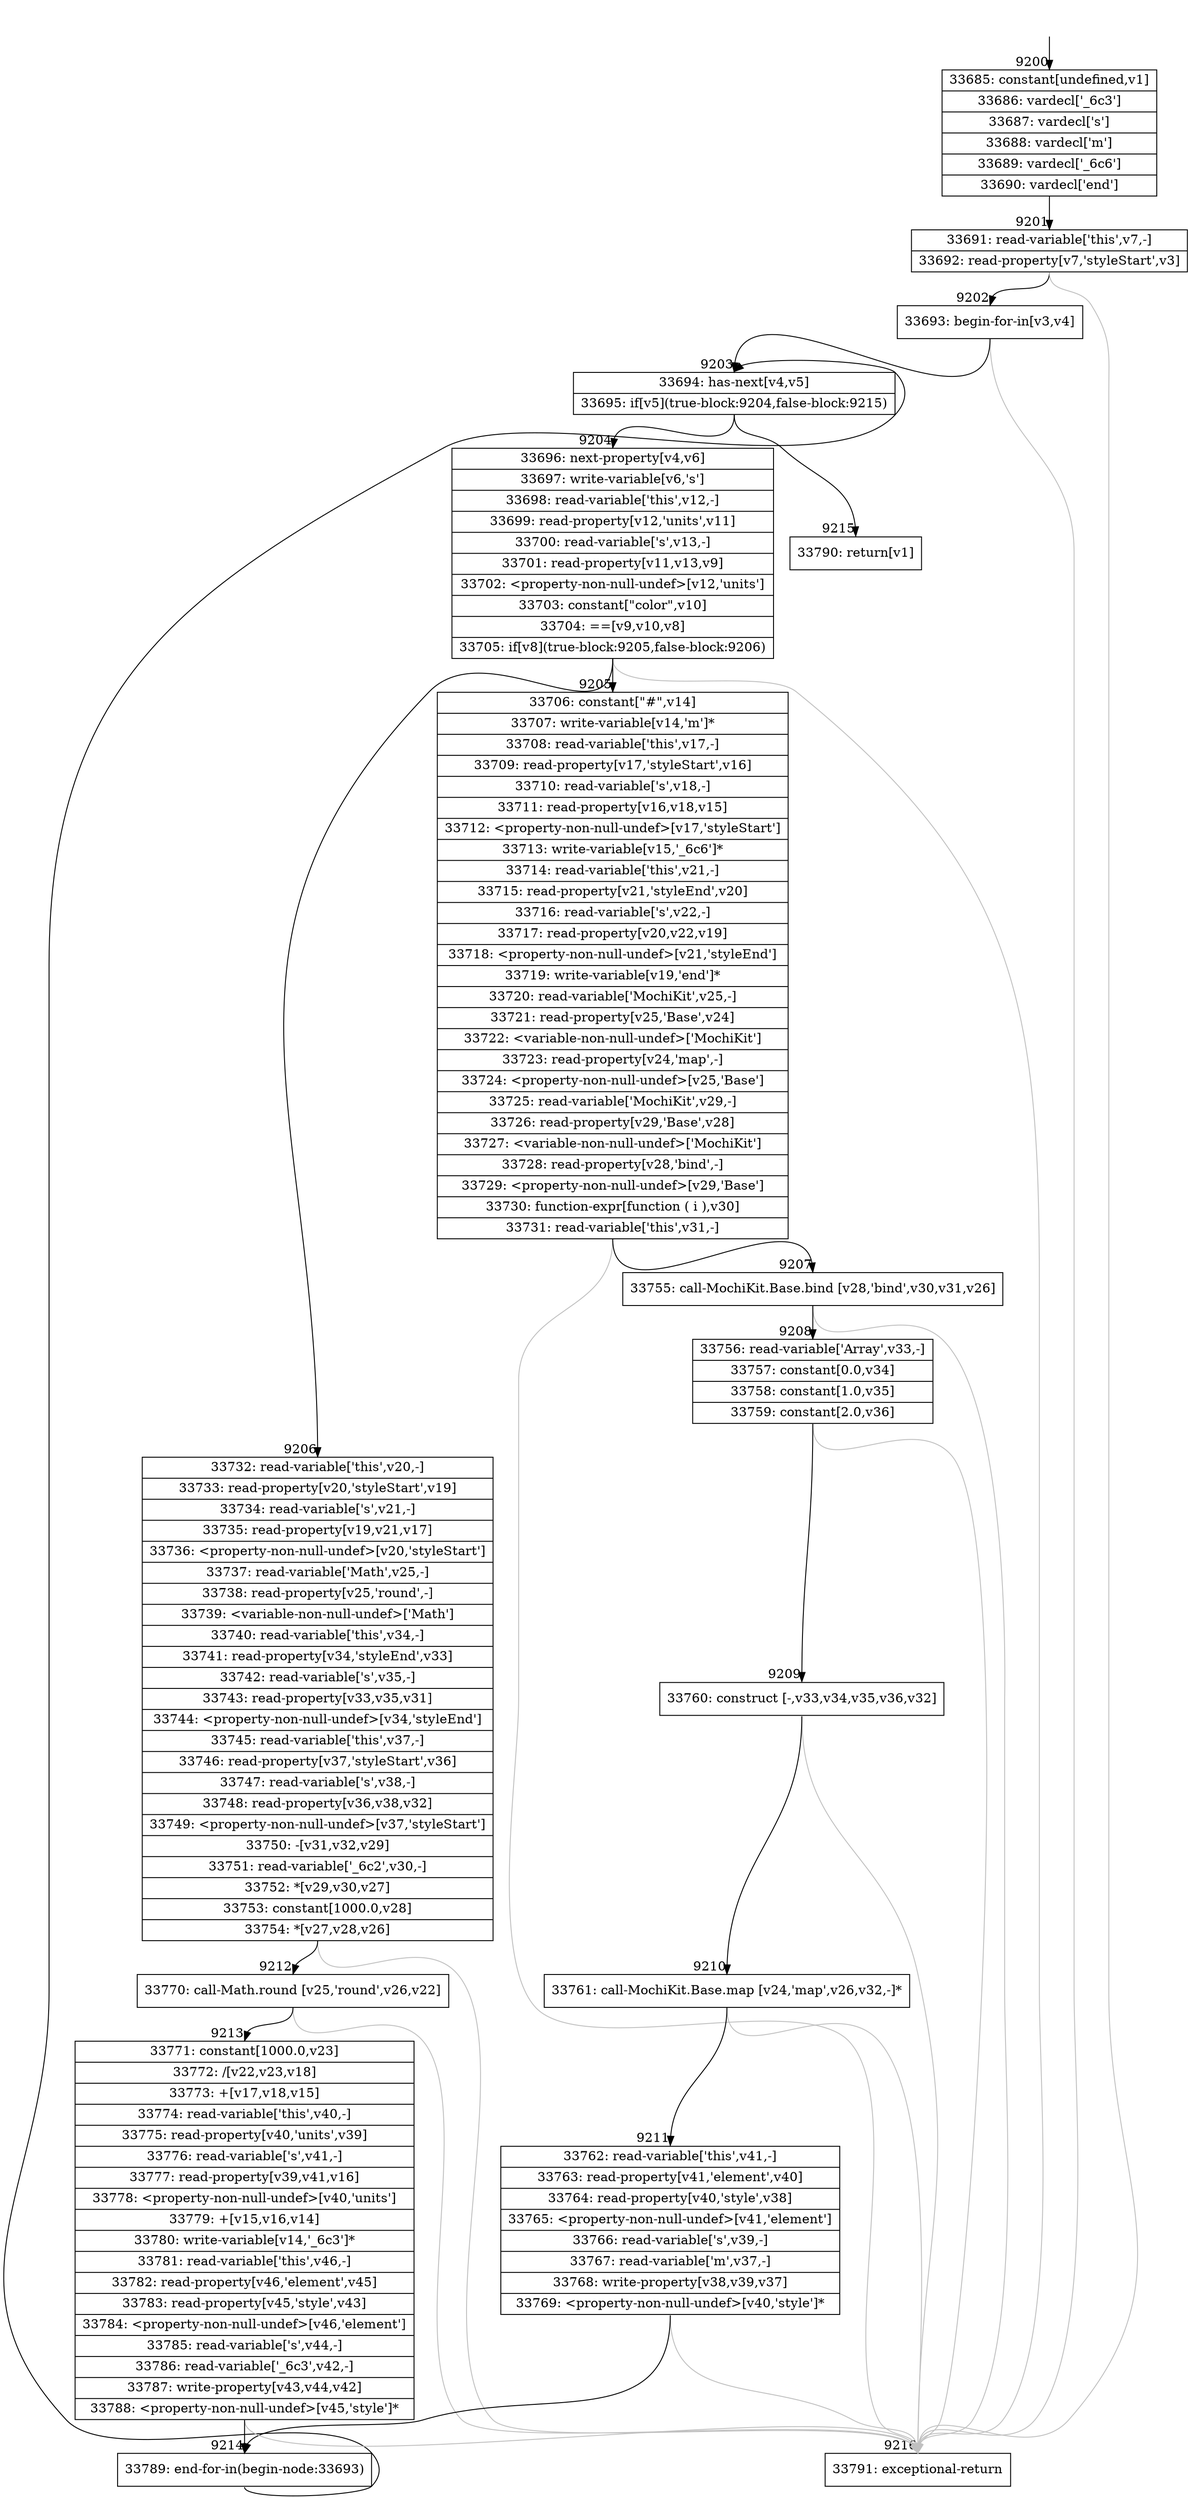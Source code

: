 digraph {
rankdir="TD"
BB_entry636[shape=none,label=""];
BB_entry636 -> BB9200 [tailport=s, headport=n, headlabel="    9200"]
BB9200 [shape=record label="{33685: constant[undefined,v1]|33686: vardecl['_6c3']|33687: vardecl['s']|33688: vardecl['m']|33689: vardecl['_6c6']|33690: vardecl['end']}" ] 
BB9200 -> BB9201 [tailport=s, headport=n, headlabel="      9201"]
BB9201 [shape=record label="{33691: read-variable['this',v7,-]|33692: read-property[v7,'styleStart',v3]}" ] 
BB9201 -> BB9202 [tailport=s, headport=n, headlabel="      9202"]
BB9201 -> BB9216 [tailport=s, headport=n, color=gray, headlabel="      9216"]
BB9202 [shape=record label="{33693: begin-for-in[v3,v4]}" ] 
BB9202 -> BB9203 [tailport=s, headport=n, headlabel="      9203"]
BB9202 -> BB9216 [tailport=s, headport=n, color=gray]
BB9203 [shape=record label="{33694: has-next[v4,v5]|33695: if[v5](true-block:9204,false-block:9215)}" ] 
BB9203 -> BB9204 [tailport=s, headport=n, headlabel="      9204"]
BB9203 -> BB9215 [tailport=s, headport=n, headlabel="      9215"]
BB9204 [shape=record label="{33696: next-property[v4,v6]|33697: write-variable[v6,'s']|33698: read-variable['this',v12,-]|33699: read-property[v12,'units',v11]|33700: read-variable['s',v13,-]|33701: read-property[v11,v13,v9]|33702: \<property-non-null-undef\>[v12,'units']|33703: constant[\"color\",v10]|33704: ==[v9,v10,v8]|33705: if[v8](true-block:9205,false-block:9206)}" ] 
BB9204 -> BB9205 [tailport=s, headport=n, headlabel="      9205"]
BB9204 -> BB9206 [tailport=s, headport=n, headlabel="      9206"]
BB9204 -> BB9216 [tailport=s, headport=n, color=gray]
BB9205 [shape=record label="{33706: constant[\"#\",v14]|33707: write-variable[v14,'m']*|33708: read-variable['this',v17,-]|33709: read-property[v17,'styleStart',v16]|33710: read-variable['s',v18,-]|33711: read-property[v16,v18,v15]|33712: \<property-non-null-undef\>[v17,'styleStart']|33713: write-variable[v15,'_6c6']*|33714: read-variable['this',v21,-]|33715: read-property[v21,'styleEnd',v20]|33716: read-variable['s',v22,-]|33717: read-property[v20,v22,v19]|33718: \<property-non-null-undef\>[v21,'styleEnd']|33719: write-variable[v19,'end']*|33720: read-variable['MochiKit',v25,-]|33721: read-property[v25,'Base',v24]|33722: \<variable-non-null-undef\>['MochiKit']|33723: read-property[v24,'map',-]|33724: \<property-non-null-undef\>[v25,'Base']|33725: read-variable['MochiKit',v29,-]|33726: read-property[v29,'Base',v28]|33727: \<variable-non-null-undef\>['MochiKit']|33728: read-property[v28,'bind',-]|33729: \<property-non-null-undef\>[v29,'Base']|33730: function-expr[function ( i ),v30]|33731: read-variable['this',v31,-]}" ] 
BB9205 -> BB9207 [tailport=s, headport=n, headlabel="      9207"]
BB9205 -> BB9216 [tailport=s, headport=n, color=gray]
BB9206 [shape=record label="{33732: read-variable['this',v20,-]|33733: read-property[v20,'styleStart',v19]|33734: read-variable['s',v21,-]|33735: read-property[v19,v21,v17]|33736: \<property-non-null-undef\>[v20,'styleStart']|33737: read-variable['Math',v25,-]|33738: read-property[v25,'round',-]|33739: \<variable-non-null-undef\>['Math']|33740: read-variable['this',v34,-]|33741: read-property[v34,'styleEnd',v33]|33742: read-variable['s',v35,-]|33743: read-property[v33,v35,v31]|33744: \<property-non-null-undef\>[v34,'styleEnd']|33745: read-variable['this',v37,-]|33746: read-property[v37,'styleStart',v36]|33747: read-variable['s',v38,-]|33748: read-property[v36,v38,v32]|33749: \<property-non-null-undef\>[v37,'styleStart']|33750: -[v31,v32,v29]|33751: read-variable['_6c2',v30,-]|33752: *[v29,v30,v27]|33753: constant[1000.0,v28]|33754: *[v27,v28,v26]}" ] 
BB9206 -> BB9212 [tailport=s, headport=n, headlabel="      9212"]
BB9206 -> BB9216 [tailport=s, headport=n, color=gray]
BB9207 [shape=record label="{33755: call-MochiKit.Base.bind [v28,'bind',v30,v31,v26]}" ] 
BB9207 -> BB9208 [tailport=s, headport=n, headlabel="      9208"]
BB9207 -> BB9216 [tailport=s, headport=n, color=gray]
BB9208 [shape=record label="{33756: read-variable['Array',v33,-]|33757: constant[0.0,v34]|33758: constant[1.0,v35]|33759: constant[2.0,v36]}" ] 
BB9208 -> BB9209 [tailport=s, headport=n, headlabel="      9209"]
BB9208 -> BB9216 [tailport=s, headport=n, color=gray]
BB9209 [shape=record label="{33760: construct [-,v33,v34,v35,v36,v32]}" ] 
BB9209 -> BB9210 [tailport=s, headport=n, headlabel="      9210"]
BB9209 -> BB9216 [tailport=s, headport=n, color=gray]
BB9210 [shape=record label="{33761: call-MochiKit.Base.map [v24,'map',v26,v32,-]*}" ] 
BB9210 -> BB9211 [tailport=s, headport=n, headlabel="      9211"]
BB9210 -> BB9216 [tailport=s, headport=n, color=gray]
BB9211 [shape=record label="{33762: read-variable['this',v41,-]|33763: read-property[v41,'element',v40]|33764: read-property[v40,'style',v38]|33765: \<property-non-null-undef\>[v41,'element']|33766: read-variable['s',v39,-]|33767: read-variable['m',v37,-]|33768: write-property[v38,v39,v37]|33769: \<property-non-null-undef\>[v40,'style']*}" ] 
BB9211 -> BB9214 [tailport=s, headport=n, headlabel="      9214"]
BB9211 -> BB9216 [tailport=s, headport=n, color=gray]
BB9212 [shape=record label="{33770: call-Math.round [v25,'round',v26,v22]}" ] 
BB9212 -> BB9213 [tailport=s, headport=n, headlabel="      9213"]
BB9212 -> BB9216 [tailport=s, headport=n, color=gray]
BB9213 [shape=record label="{33771: constant[1000.0,v23]|33772: /[v22,v23,v18]|33773: +[v17,v18,v15]|33774: read-variable['this',v40,-]|33775: read-property[v40,'units',v39]|33776: read-variable['s',v41,-]|33777: read-property[v39,v41,v16]|33778: \<property-non-null-undef\>[v40,'units']|33779: +[v15,v16,v14]|33780: write-variable[v14,'_6c3']*|33781: read-variable['this',v46,-]|33782: read-property[v46,'element',v45]|33783: read-property[v45,'style',v43]|33784: \<property-non-null-undef\>[v46,'element']|33785: read-variable['s',v44,-]|33786: read-variable['_6c3',v42,-]|33787: write-property[v43,v44,v42]|33788: \<property-non-null-undef\>[v45,'style']*}" ] 
BB9213 -> BB9214 [tailport=s, headport=n]
BB9213 -> BB9216 [tailport=s, headport=n, color=gray]
BB9214 [shape=record label="{33789: end-for-in(begin-node:33693)}" ] 
BB9214 -> BB9203 [tailport=s, headport=n]
BB9215 [shape=record label="{33790: return[v1]}" ] 
BB9216 [shape=record label="{33791: exceptional-return}" ] 
//#$~ 6572
}
